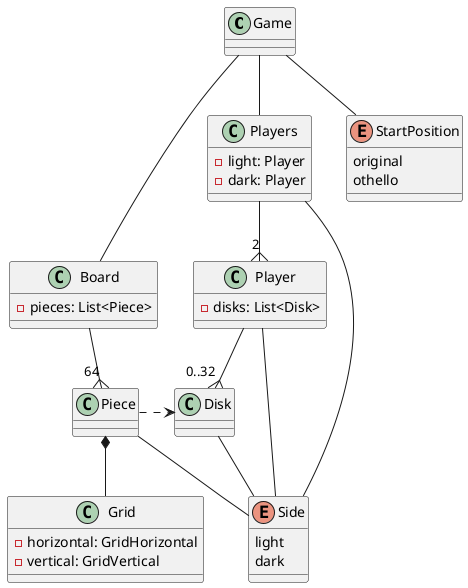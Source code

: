 @startuml

class Game
Game -- StartPosition
Game -- Players
Game -- Board

enum StartPosition {
  original
  othello
}

class Players {
  - light: Player
  - dark: Player
}
Players -- Side
Players --{ "2" Player

class Player {
  - disks: List<Disk>
}
Player -- Side
Player --{ "0..32" Disk

enum Side {
  light
  dark
}

class Disk
Disk -- Side

class Board {
  - pieces: List<Piece>
}
Board --{ "64" Piece

class Grid {
  - horizontal: GridHorizontal
  - vertical: GridVertical
}

class Piece {
}
Piece *-- Grid
Piece -- Side
Piece .> Disk

@enduml
